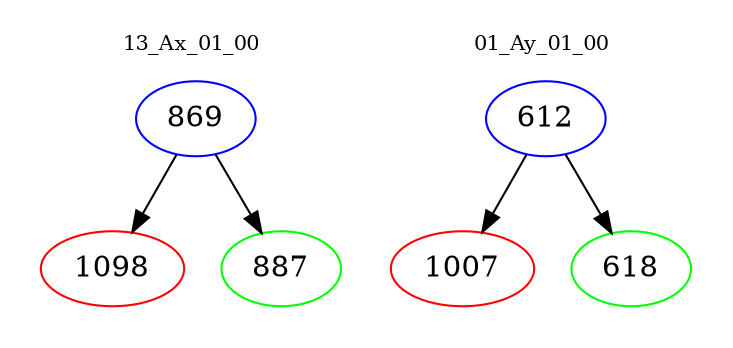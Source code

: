 digraph{
subgraph cluster_0 {
color = white
label = "13_Ax_01_00";
fontsize=10;
T0_869 [label="869", color="blue"]
T0_869 -> T0_1098 [color="black"]
T0_1098 [label="1098", color="red"]
T0_869 -> T0_887 [color="black"]
T0_887 [label="887", color="green"]
}
subgraph cluster_1 {
color = white
label = "01_Ay_01_00";
fontsize=10;
T1_612 [label="612", color="blue"]
T1_612 -> T1_1007 [color="black"]
T1_1007 [label="1007", color="red"]
T1_612 -> T1_618 [color="black"]
T1_618 [label="618", color="green"]
}
}
